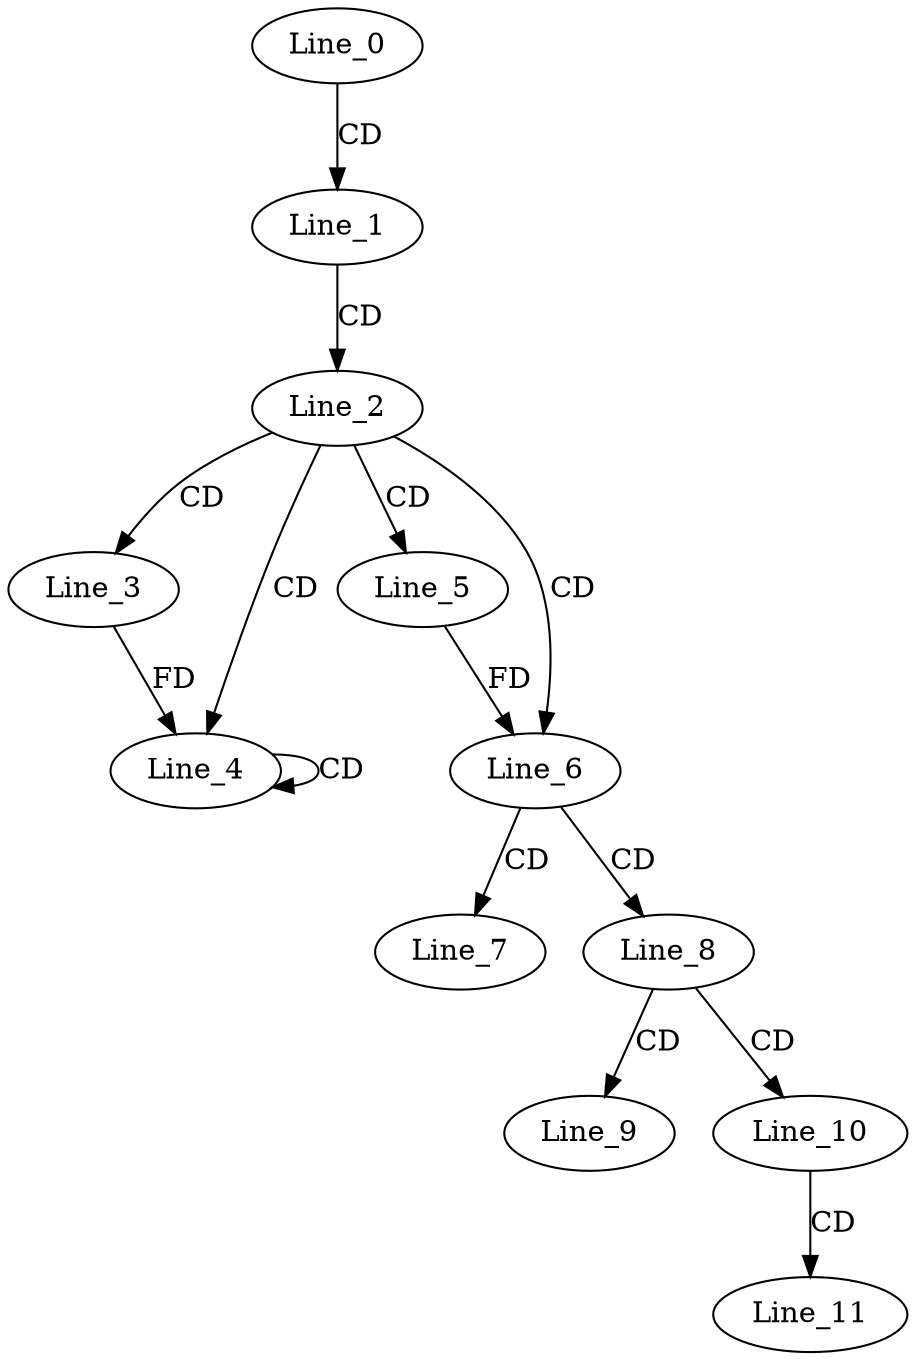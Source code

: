 digraph G {
  Line_0;
  Line_1;
  Line_2;
  Line_3;
  Line_4;
  Line_4;
  Line_5;
  Line_6;
  Line_7;
  Line_8;
  Line_9;
  Line_10;
  Line_11;
  Line_0 -> Line_1 [ label="CD" ];
  Line_1 -> Line_2 [ label="CD" ];
  Line_2 -> Line_3 [ label="CD" ];
  Line_2 -> Line_4 [ label="CD" ];
  Line_4 -> Line_4 [ label="CD" ];
  Line_3 -> Line_4 [ label="FD" ];
  Line_2 -> Line_5 [ label="CD" ];
  Line_2 -> Line_6 [ label="CD" ];
  Line_5 -> Line_6 [ label="FD" ];
  Line_6 -> Line_7 [ label="CD" ];
  Line_6 -> Line_8 [ label="CD" ];
  Line_8 -> Line_9 [ label="CD" ];
  Line_8 -> Line_10 [ label="CD" ];
  Line_10 -> Line_11 [ label="CD" ];
}
